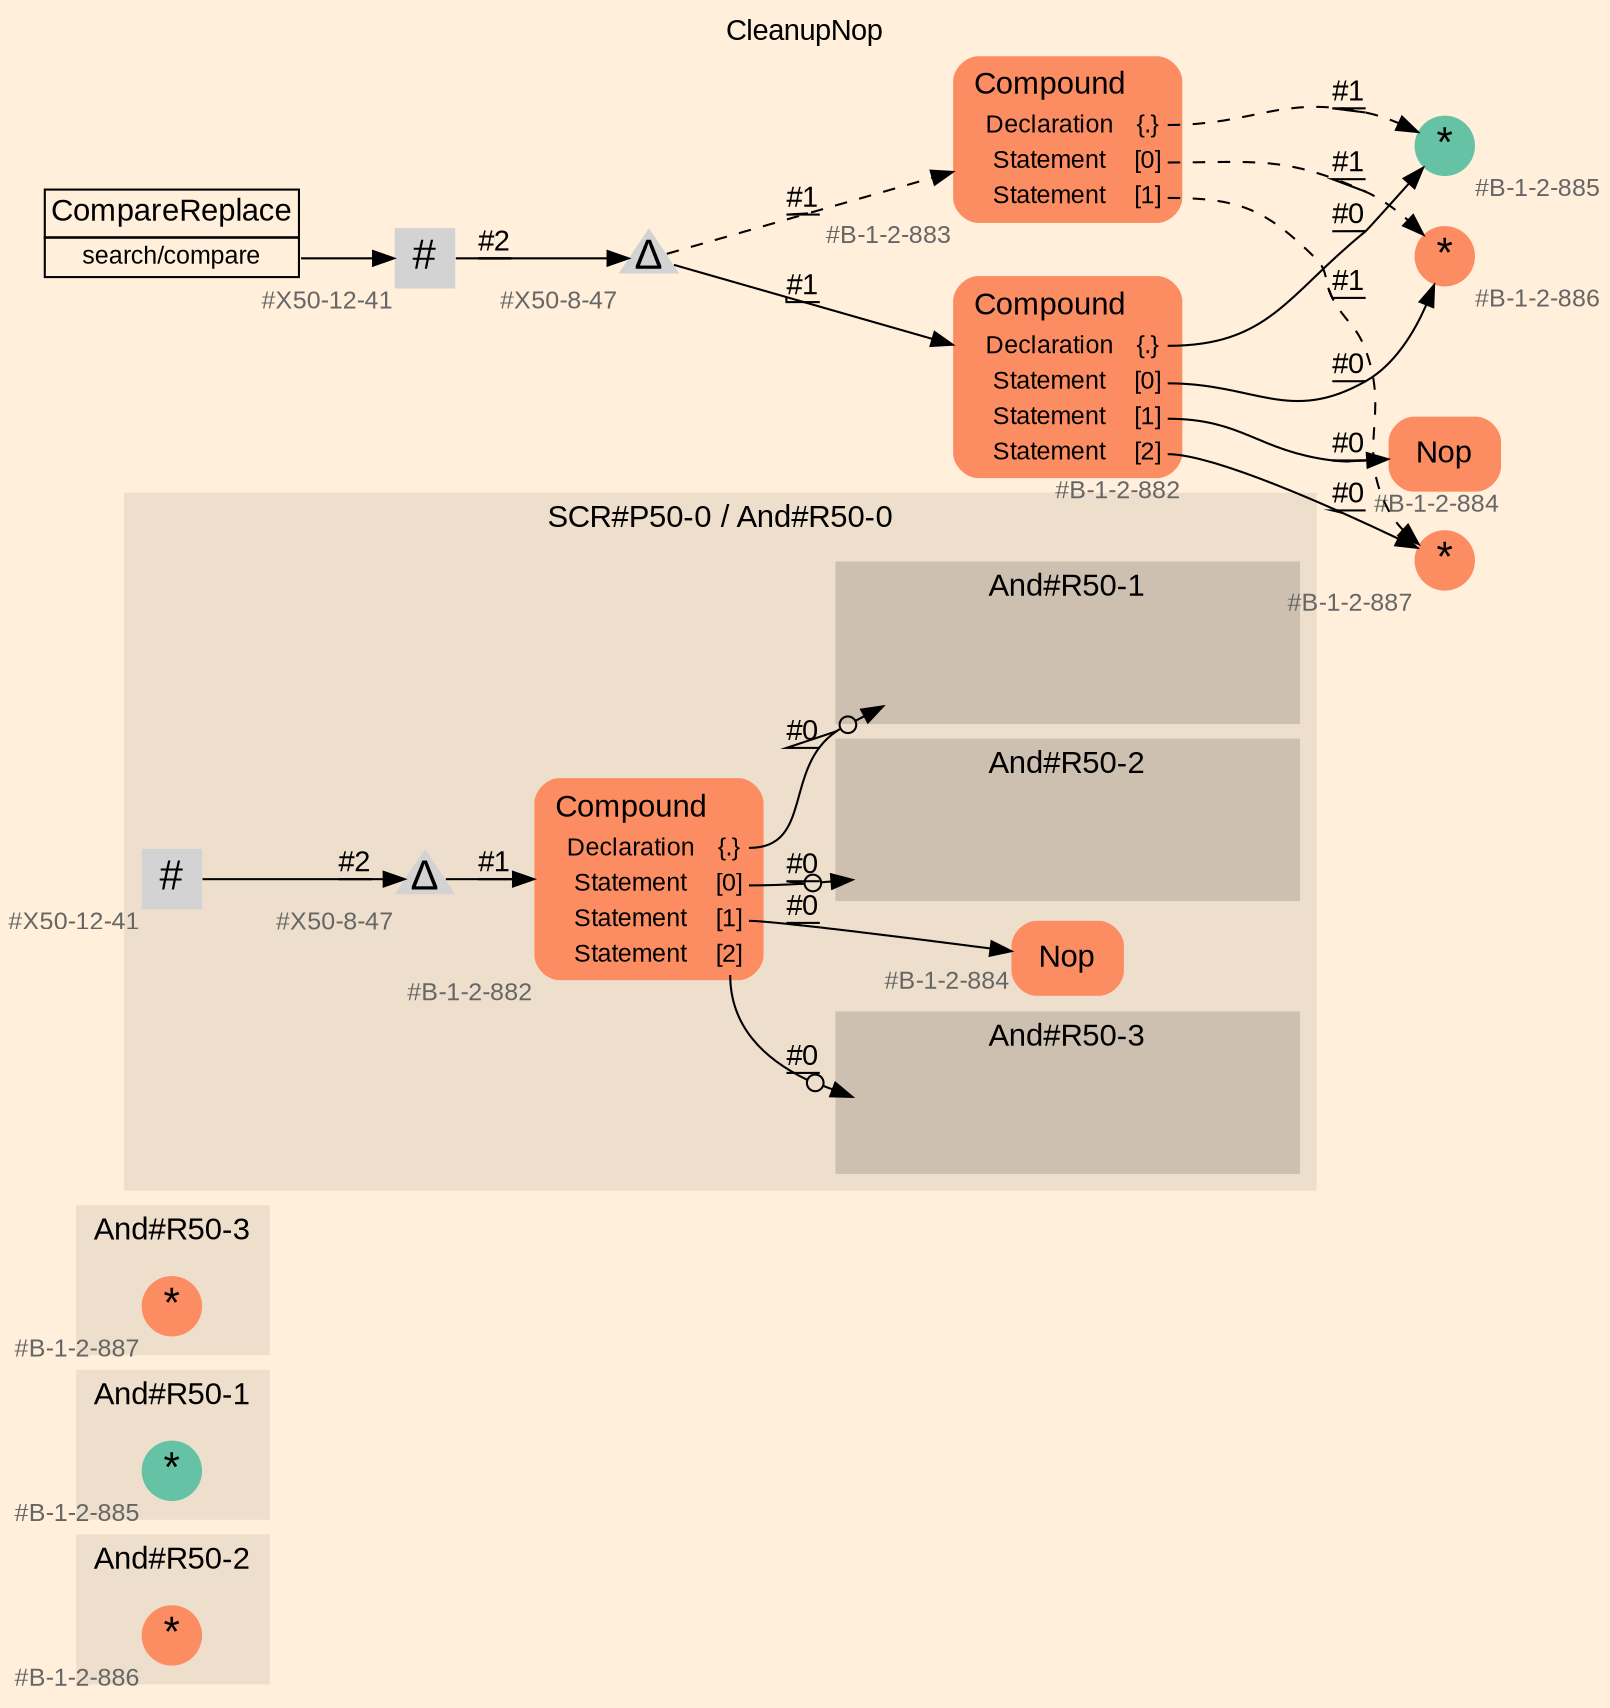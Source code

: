 digraph "CleanupNop" {
label = "CleanupNop"
labelloc = t
graph [
    rankdir = "LR"
    ranksep = 0.3
    bgcolor = antiquewhite1
    color = black
    fontcolor = black
    fontname = "Arial"
];
node [
    fontname = "Arial"
];
edge [
    fontname = "Arial"
];

// -------------------- figure And#R50-2 --------------------
// -------- region And#R50-2 ----------
subgraph "clusterAnd#R50-2" {
    label = "And#R50-2"
    style = "filled"
    color = antiquewhite2
    fontsize = "15"
    // -------- block And#R50-2/#B-1-2-886 ----------
    "And#R50-2/#B-1-2-886" [
        fillcolor = "/set28/2"
        xlabel = "#B-1-2-886"
        fontsize = "12"
        fontcolor = grey40
        shape = "circle"
        label = <<FONT COLOR="black" POINT-SIZE="20">*</FONT>>
        style = "filled"
        penwidth = 0.0
        fixedsize = true
        width = 0.4
        height = 0.4
    ];
    
}


// -------------------- figure And#R50-1 --------------------
// -------- region And#R50-1 ----------
subgraph "clusterAnd#R50-1" {
    label = "And#R50-1"
    style = "filled"
    color = antiquewhite2
    fontsize = "15"
    // -------- block And#R50-1/#B-1-2-885 ----------
    "And#R50-1/#B-1-2-885" [
        fillcolor = "/set28/1"
        xlabel = "#B-1-2-885"
        fontsize = "12"
        fontcolor = grey40
        shape = "circle"
        label = <<FONT COLOR="black" POINT-SIZE="20">*</FONT>>
        style = "filled"
        penwidth = 0.0
        fixedsize = true
        width = 0.4
        height = 0.4
    ];
    
}


// -------------------- figure And#R50-3 --------------------
// -------- region And#R50-3 ----------
subgraph "clusterAnd#R50-3" {
    label = "And#R50-3"
    style = "filled"
    color = antiquewhite2
    fontsize = "15"
    // -------- block And#R50-3/#B-1-2-887 ----------
    "And#R50-3/#B-1-2-887" [
        fillcolor = "/set28/2"
        xlabel = "#B-1-2-887"
        fontsize = "12"
        fontcolor = grey40
        shape = "circle"
        label = <<FONT COLOR="black" POINT-SIZE="20">*</FONT>>
        style = "filled"
        penwidth = 0.0
        fixedsize = true
        width = 0.4
        height = 0.4
    ];
    
}


// -------------------- figure And#R50-0 --------------------
// -------- region And#R50-0 ----------
subgraph "clusterAnd#R50-0" {
    label = "SCR#P50-0 / And#R50-0"
    style = "filled"
    color = antiquewhite2
    fontsize = "15"
    // -------- block And#R50-0/#B-1-2-884 ----------
    "And#R50-0/#B-1-2-884" [
        fillcolor = "/set28/2"
        xlabel = "#B-1-2-884"
        fontsize = "12"
        fontcolor = grey40
        shape = "plaintext"
        label = <<TABLE BORDER="0" CELLBORDER="0" CELLSPACING="0">
         <TR><TD><FONT COLOR="black" POINT-SIZE="15">Nop</FONT></TD></TR>
        </TABLE>>
        style = "rounded,filled"
    ];
    
    // -------- block And#R50-0/#B-1-2-882 ----------
    "And#R50-0/#B-1-2-882" [
        fillcolor = "/set28/2"
        xlabel = "#B-1-2-882"
        fontsize = "12"
        fontcolor = grey40
        shape = "plaintext"
        label = <<TABLE BORDER="0" CELLBORDER="0" CELLSPACING="0">
         <TR><TD><FONT COLOR="black" POINT-SIZE="15">Compound</FONT></TD></TR>
         <TR><TD><FONT COLOR="black" POINT-SIZE="12">Declaration</FONT></TD><TD PORT="port0"><FONT COLOR="black" POINT-SIZE="12">{.}</FONT></TD></TR>
         <TR><TD><FONT COLOR="black" POINT-SIZE="12">Statement</FONT></TD><TD PORT="port1"><FONT COLOR="black" POINT-SIZE="12">[0]</FONT></TD></TR>
         <TR><TD><FONT COLOR="black" POINT-SIZE="12">Statement</FONT></TD><TD PORT="port2"><FONT COLOR="black" POINT-SIZE="12">[1]</FONT></TD></TR>
         <TR><TD><FONT COLOR="black" POINT-SIZE="12">Statement</FONT></TD><TD PORT="port3"><FONT COLOR="black" POINT-SIZE="12">[2]</FONT></TD></TR>
        </TABLE>>
        style = "rounded,filled"
    ];
    
    // -------- block And#R50-0/#X50-12-41 ----------
    "And#R50-0/#X50-12-41" [
        xlabel = "#X50-12-41"
        fontsize = "12"
        fontcolor = grey40
        shape = "square"
        label = <<FONT COLOR="black" POINT-SIZE="20">#</FONT>>
        style = "filled"
        penwidth = 0.0
        fixedsize = true
        width = 0.4
        height = 0.4
    ];
    
    // -------- block And#R50-0/#X50-8-47 ----------
    "And#R50-0/#X50-8-47" [
        xlabel = "#X50-8-47"
        fontsize = "12"
        fontcolor = grey40
        shape = "triangle"
        label = <<FONT COLOR="black" POINT-SIZE="20">Δ</FONT>>
        style = "filled"
        penwidth = 0.0
        fixedsize = true
        width = 0.4
        height = 0.4
    ];
    
    // -------- region And#R50-0/And#R50-1 ----------
    subgraph "clusterAnd#R50-0/And#R50-1" {
        label = "And#R50-1"
        style = "filled"
        color = antiquewhite3
        fontsize = "15"
        // -------- block And#R50-0/And#R50-1/#B-1-2-885 ----------
        "And#R50-0/And#R50-1/#B-1-2-885" [
            fillcolor = "/set28/1"
            xlabel = "#B-1-2-885"
            fontsize = "12"
            fontcolor = grey40
            shape = "none"
            style = "invisible"
        ];
        
    }
    
    // -------- region And#R50-0/And#R50-2 ----------
    subgraph "clusterAnd#R50-0/And#R50-2" {
        label = "And#R50-2"
        style = "filled"
        color = antiquewhite3
        fontsize = "15"
        // -------- block And#R50-0/And#R50-2/#B-1-2-886 ----------
        "And#R50-0/And#R50-2/#B-1-2-886" [
            fillcolor = "/set28/2"
            xlabel = "#B-1-2-886"
            fontsize = "12"
            fontcolor = grey40
            shape = "none"
            style = "invisible"
        ];
        
    }
    
    // -------- region And#R50-0/And#R50-3 ----------
    subgraph "clusterAnd#R50-0/And#R50-3" {
        label = "And#R50-3"
        style = "filled"
        color = antiquewhite3
        fontsize = "15"
        // -------- block And#R50-0/And#R50-3/#B-1-2-887 ----------
        "And#R50-0/And#R50-3/#B-1-2-887" [
            fillcolor = "/set28/2"
            xlabel = "#B-1-2-887"
            fontsize = "12"
            fontcolor = grey40
            shape = "none"
            style = "invisible"
        ];
        
    }
    
}

"And#R50-0/#B-1-2-882":port0 -> "And#R50-0/And#R50-1/#B-1-2-885" [
    arrowhead="normalnoneodot"
    label = "#0"
    decorate = true
    color = black
    fontcolor = black
];

"And#R50-0/#B-1-2-882":port1 -> "And#R50-0/And#R50-2/#B-1-2-886" [
    arrowhead="normalnoneodot"
    label = "#0"
    decorate = true
    color = black
    fontcolor = black
];

"And#R50-0/#B-1-2-882":port2 -> "And#R50-0/#B-1-2-884" [
    label = "#0"
    decorate = true
    color = black
    fontcolor = black
];

"And#R50-0/#B-1-2-882":port3 -> "And#R50-0/And#R50-3/#B-1-2-887" [
    arrowhead="normalnoneodot"
    label = "#0"
    decorate = true
    color = black
    fontcolor = black
];

"And#R50-0/#X50-12-41" -> "And#R50-0/#X50-8-47" [
    label = "#2"
    decorate = true
    color = black
    fontcolor = black
];

"And#R50-0/#X50-8-47" -> "And#R50-0/#B-1-2-882" [
    label = "#1"
    decorate = true
    color = black
    fontcolor = black
];


// -------------------- transformation figure --------------------
// -------- block CR#X50-10-50 ----------
"CR#X50-10-50" [
    fillcolor = antiquewhite1
    fontsize = "12"
    fontcolor = grey40
    shape = "plaintext"
    label = <<TABLE BORDER="0" CELLBORDER="1" CELLSPACING="0">
     <TR><TD><FONT COLOR="black" POINT-SIZE="15">CompareReplace</FONT></TD></TR>
     <TR><TD PORT="port0"><FONT COLOR="black" POINT-SIZE="12">search/compare</FONT></TD></TR>
    </TABLE>>
    style = "filled"
    color = black
];

// -------- block #X50-12-41 ----------
"#X50-12-41" [
    xlabel = "#X50-12-41"
    fontsize = "12"
    fontcolor = grey40
    shape = "square"
    label = <<FONT COLOR="black" POINT-SIZE="20">#</FONT>>
    style = "filled"
    penwidth = 0.0
    fixedsize = true
    width = 0.4
    height = 0.4
];

// -------- block #X50-8-47 ----------
"#X50-8-47" [
    xlabel = "#X50-8-47"
    fontsize = "12"
    fontcolor = grey40
    shape = "triangle"
    label = <<FONT COLOR="black" POINT-SIZE="20">Δ</FONT>>
    style = "filled"
    penwidth = 0.0
    fixedsize = true
    width = 0.4
    height = 0.4
];

// -------- block #B-1-2-882 ----------
"#B-1-2-882" [
    fillcolor = "/set28/2"
    xlabel = "#B-1-2-882"
    fontsize = "12"
    fontcolor = grey40
    shape = "plaintext"
    label = <<TABLE BORDER="0" CELLBORDER="0" CELLSPACING="0">
     <TR><TD><FONT COLOR="black" POINT-SIZE="15">Compound</FONT></TD></TR>
     <TR><TD><FONT COLOR="black" POINT-SIZE="12">Declaration</FONT></TD><TD PORT="port0"><FONT COLOR="black" POINT-SIZE="12">{.}</FONT></TD></TR>
     <TR><TD><FONT COLOR="black" POINT-SIZE="12">Statement</FONT></TD><TD PORT="port1"><FONT COLOR="black" POINT-SIZE="12">[0]</FONT></TD></TR>
     <TR><TD><FONT COLOR="black" POINT-SIZE="12">Statement</FONT></TD><TD PORT="port2"><FONT COLOR="black" POINT-SIZE="12">[1]</FONT></TD></TR>
     <TR><TD><FONT COLOR="black" POINT-SIZE="12">Statement</FONT></TD><TD PORT="port3"><FONT COLOR="black" POINT-SIZE="12">[2]</FONT></TD></TR>
    </TABLE>>
    style = "rounded,filled"
];

// -------- block #B-1-2-885 ----------
"#B-1-2-885" [
    fillcolor = "/set28/1"
    xlabel = "#B-1-2-885"
    fontsize = "12"
    fontcolor = grey40
    shape = "circle"
    label = <<FONT COLOR="black" POINT-SIZE="20">*</FONT>>
    style = "filled"
    penwidth = 0.0
    fixedsize = true
    width = 0.4
    height = 0.4
];

// -------- block #B-1-2-886 ----------
"#B-1-2-886" [
    fillcolor = "/set28/2"
    xlabel = "#B-1-2-886"
    fontsize = "12"
    fontcolor = grey40
    shape = "circle"
    label = <<FONT COLOR="black" POINT-SIZE="20">*</FONT>>
    style = "filled"
    penwidth = 0.0
    fixedsize = true
    width = 0.4
    height = 0.4
];

// -------- block #B-1-2-884 ----------
"#B-1-2-884" [
    fillcolor = "/set28/2"
    xlabel = "#B-1-2-884"
    fontsize = "12"
    fontcolor = grey40
    shape = "plaintext"
    label = <<TABLE BORDER="0" CELLBORDER="0" CELLSPACING="0">
     <TR><TD><FONT COLOR="black" POINT-SIZE="15">Nop</FONT></TD></TR>
    </TABLE>>
    style = "rounded,filled"
];

// -------- block #B-1-2-887 ----------
"#B-1-2-887" [
    fillcolor = "/set28/2"
    xlabel = "#B-1-2-887"
    fontsize = "12"
    fontcolor = grey40
    shape = "circle"
    label = <<FONT COLOR="black" POINT-SIZE="20">*</FONT>>
    style = "filled"
    penwidth = 0.0
    fixedsize = true
    width = 0.4
    height = 0.4
];

// -------- block #B-1-2-883 ----------
"#B-1-2-883" [
    fillcolor = "/set28/2"
    xlabel = "#B-1-2-883"
    fontsize = "12"
    fontcolor = grey40
    shape = "plaintext"
    label = <<TABLE BORDER="0" CELLBORDER="0" CELLSPACING="0">
     <TR><TD><FONT COLOR="black" POINT-SIZE="15">Compound</FONT></TD></TR>
     <TR><TD><FONT COLOR="black" POINT-SIZE="12">Declaration</FONT></TD><TD PORT="port0"><FONT COLOR="black" POINT-SIZE="12">{.}</FONT></TD></TR>
     <TR><TD><FONT COLOR="black" POINT-SIZE="12">Statement</FONT></TD><TD PORT="port1"><FONT COLOR="black" POINT-SIZE="12">[0]</FONT></TD></TR>
     <TR><TD><FONT COLOR="black" POINT-SIZE="12">Statement</FONT></TD><TD PORT="port2"><FONT COLOR="black" POINT-SIZE="12">[1]</FONT></TD></TR>
    </TABLE>>
    style = "rounded,filled"
];

"CR#X50-10-50":port0 -> "#X50-12-41" [
    label = ""
    decorate = true
    color = black
    fontcolor = black
];

"#X50-12-41" -> "#X50-8-47" [
    label = "#2"
    decorate = true
    color = black
    fontcolor = black
];

"#X50-8-47" -> "#B-1-2-882" [
    label = "#1"
    decorate = true
    color = black
    fontcolor = black
];

"#X50-8-47" -> "#B-1-2-883" [
    style="dashed"
    label = "#1"
    decorate = true
    color = black
    fontcolor = black
];

"#B-1-2-882":port0 -> "#B-1-2-885" [
    label = "#0"
    decorate = true
    color = black
    fontcolor = black
];

"#B-1-2-882":port1 -> "#B-1-2-886" [
    label = "#0"
    decorate = true
    color = black
    fontcolor = black
];

"#B-1-2-882":port2 -> "#B-1-2-884" [
    label = "#0"
    decorate = true
    color = black
    fontcolor = black
];

"#B-1-2-882":port3 -> "#B-1-2-887" [
    label = "#0"
    decorate = true
    color = black
    fontcolor = black
];

"#B-1-2-883":port0 -> "#B-1-2-885" [
    style="dashed"
    label = "#1"
    decorate = true
    color = black
    fontcolor = black
];

"#B-1-2-883":port1 -> "#B-1-2-886" [
    style="dashed"
    label = "#1"
    decorate = true
    color = black
    fontcolor = black
];

"#B-1-2-883":port2 -> "#B-1-2-887" [
    style="dashed"
    label = "#1"
    decorate = true
    color = black
    fontcolor = black
];


}
